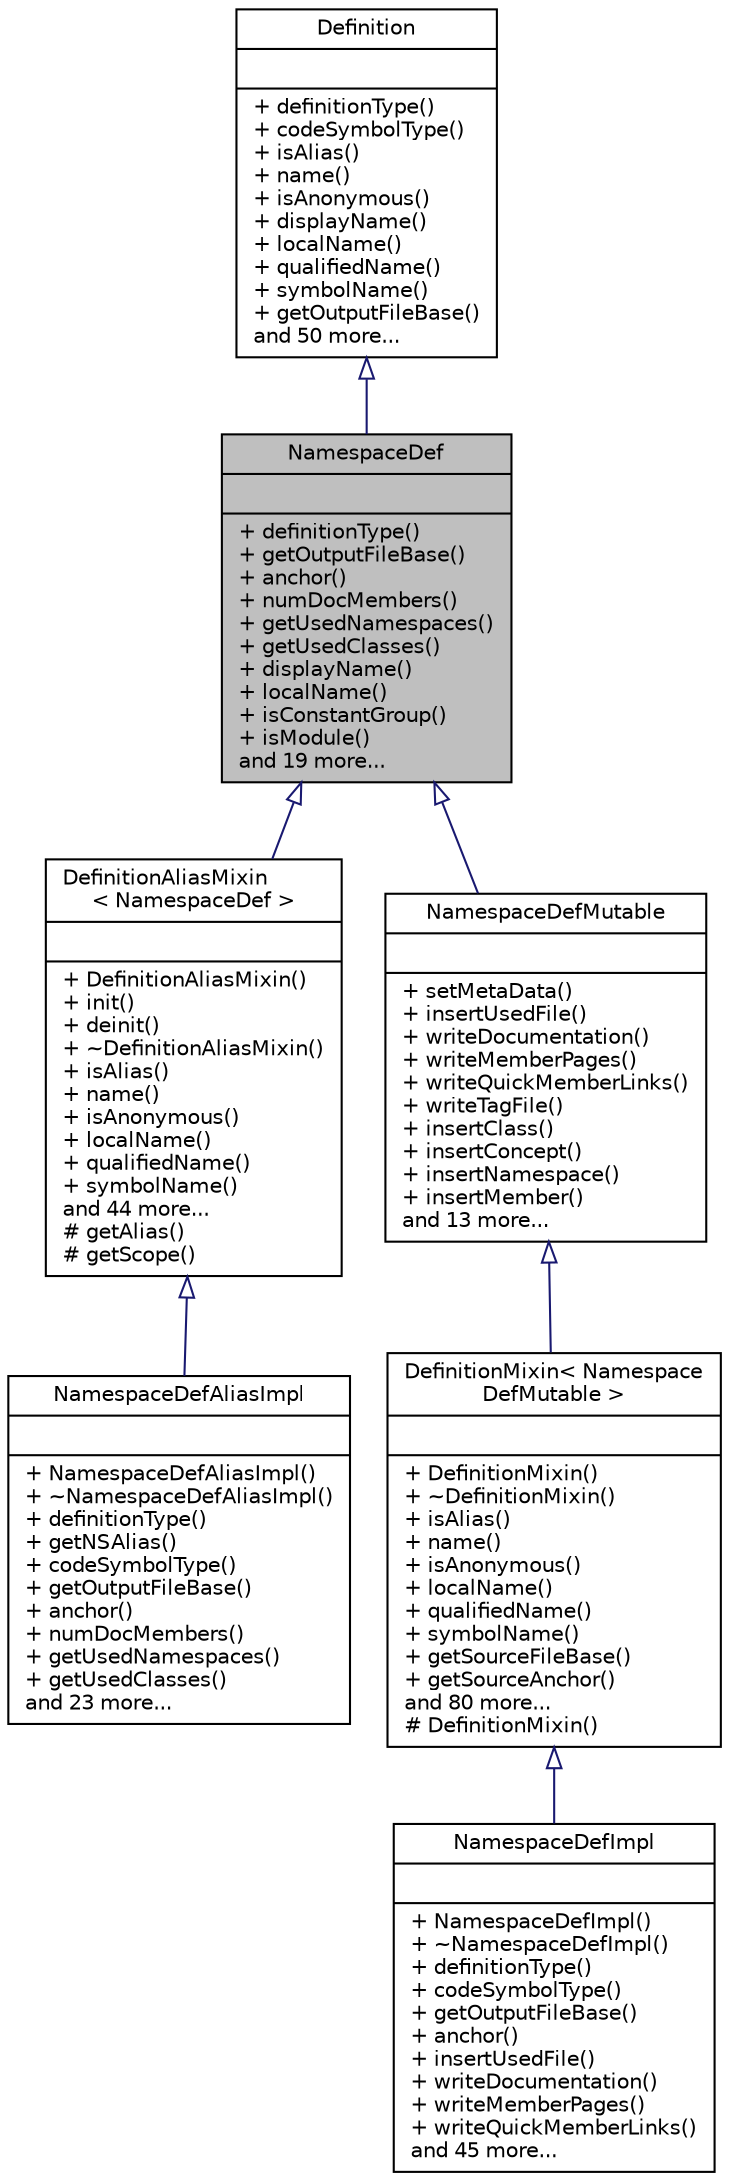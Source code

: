 digraph "NamespaceDef"
{
 // LATEX_PDF_SIZE
  edge [fontname="Helvetica",fontsize="10",labelfontname="Helvetica",labelfontsize="10"];
  node [fontname="Helvetica",fontsize="10",shape=record];
  Node1 [label="{NamespaceDef\n||+ definitionType()\l+ getOutputFileBase()\l+ anchor()\l+ numDocMembers()\l+ getUsedNamespaces()\l+ getUsedClasses()\l+ displayName()\l+ localName()\l+ isConstantGroup()\l+ isModule()\land 19 more...\l}",height=0.2,width=0.4,color="black", fillcolor="grey75", style="filled", fontcolor="black",tooltip=" "];
  Node2 -> Node1 [dir="back",color="midnightblue",fontsize="10",style="solid",arrowtail="onormal",fontname="Helvetica"];
  Node2 [label="{Definition\n||+ definitionType()\l+ codeSymbolType()\l+ isAlias()\l+ name()\l+ isAnonymous()\l+ displayName()\l+ localName()\l+ qualifiedName()\l+ symbolName()\l+ getOutputFileBase()\land 50 more...\l}",height=0.2,width=0.4,color="black", fillcolor="white", style="filled",URL="$classDefinition.html",tooltip=" "];
  Node1 -> Node3 [dir="back",color="midnightblue",fontsize="10",style="solid",arrowtail="onormal",fontname="Helvetica"];
  Node3 [label="{DefinitionAliasMixin\l\< NamespaceDef \>\n||+ DefinitionAliasMixin()\l+ init()\l+ deinit()\l+ ~DefinitionAliasMixin()\l+ isAlias()\l+ name()\l+ isAnonymous()\l+ localName()\l+ qualifiedName()\l+ symbolName()\land 44 more...\l# getAlias()\l# getScope()\l}",height=0.2,width=0.4,color="black", fillcolor="white", style="filled",URL="$classDefinitionAliasMixin.html",tooltip=" "];
  Node3 -> Node4 [dir="back",color="midnightblue",fontsize="10",style="solid",arrowtail="onormal",fontname="Helvetica"];
  Node4 [label="{NamespaceDefAliasImpl\n||+ NamespaceDefAliasImpl()\l+ ~NamespaceDefAliasImpl()\l+ definitionType()\l+ getNSAlias()\l+ codeSymbolType()\l+ getOutputFileBase()\l+ anchor()\l+ numDocMembers()\l+ getUsedNamespaces()\l+ getUsedClasses()\land 23 more...\l}",height=0.2,width=0.4,color="black", fillcolor="white", style="filled",URL="$classNamespaceDefAliasImpl.html",tooltip=" "];
  Node1 -> Node5 [dir="back",color="midnightblue",fontsize="10",style="solid",arrowtail="onormal",fontname="Helvetica"];
  Node5 [label="{NamespaceDefMutable\n||+ setMetaData()\l+ insertUsedFile()\l+ writeDocumentation()\l+ writeMemberPages()\l+ writeQuickMemberLinks()\l+ writeTagFile()\l+ insertClass()\l+ insertConcept()\l+ insertNamespace()\l+ insertMember()\land 13 more...\l}",height=0.2,width=0.4,color="black", fillcolor="white", style="filled",URL="$classNamespaceDefMutable.html",tooltip=" "];
  Node5 -> Node6 [dir="back",color="midnightblue",fontsize="10",style="solid",arrowtail="onormal",fontname="Helvetica"];
  Node6 [label="{DefinitionMixin\< Namespace\lDefMutable \>\n||+ DefinitionMixin()\l+ ~DefinitionMixin()\l+ isAlias()\l+ name()\l+ isAnonymous()\l+ localName()\l+ qualifiedName()\l+ symbolName()\l+ getSourceFileBase()\l+ getSourceAnchor()\land 80 more...\l# DefinitionMixin()\l}",height=0.2,width=0.4,color="black", fillcolor="white", style="filled",URL="$classDefinitionMixin.html",tooltip=" "];
  Node6 -> Node7 [dir="back",color="midnightblue",fontsize="10",style="solid",arrowtail="onormal",fontname="Helvetica"];
  Node7 [label="{NamespaceDefImpl\n||+ NamespaceDefImpl()\l+ ~NamespaceDefImpl()\l+ definitionType()\l+ codeSymbolType()\l+ getOutputFileBase()\l+ anchor()\l+ insertUsedFile()\l+ writeDocumentation()\l+ writeMemberPages()\l+ writeQuickMemberLinks()\land 45 more...\l}",height=0.2,width=0.4,color="black", fillcolor="white", style="filled",URL="$classNamespaceDefImpl.html",tooltip=" "];
}

